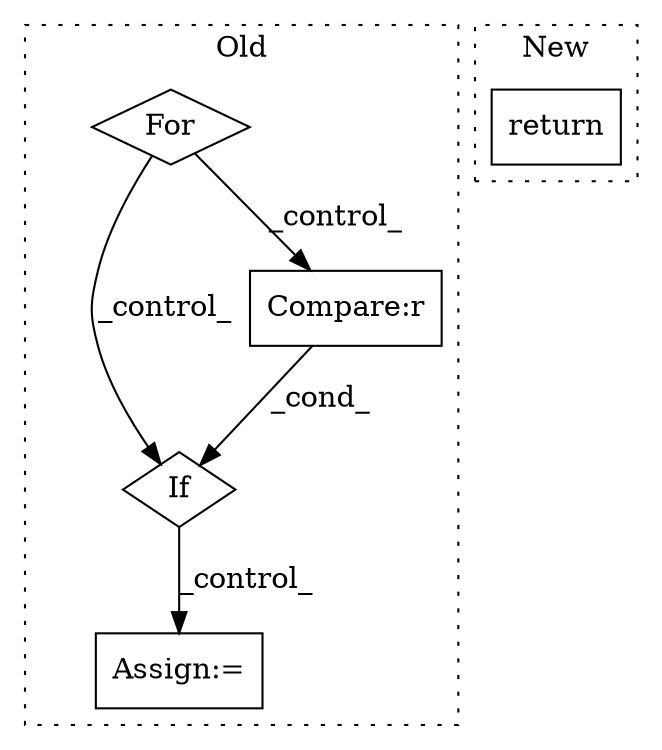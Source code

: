 digraph G {
subgraph cluster0 {
1 [label="For" a="107" s="15920,15971" l="4,14" shape="diamond"];
3 [label="Assign:=" a="68" s="16123" l="4" shape="box"];
4 [label="If" a="96" s="16040,16065" l="3,18" shape="diamond"];
5 [label="Compare:r" a="40" s="16043" l="22" shape="box"];
label = "Old";
style="dotted";
}
subgraph cluster1 {
2 [label="return" a="93" s="14046" l="7" shape="box"];
label = "New";
style="dotted";
}
1 -> 5 [label="_control_"];
1 -> 4 [label="_control_"];
4 -> 3 [label="_control_"];
5 -> 4 [label="_cond_"];
}